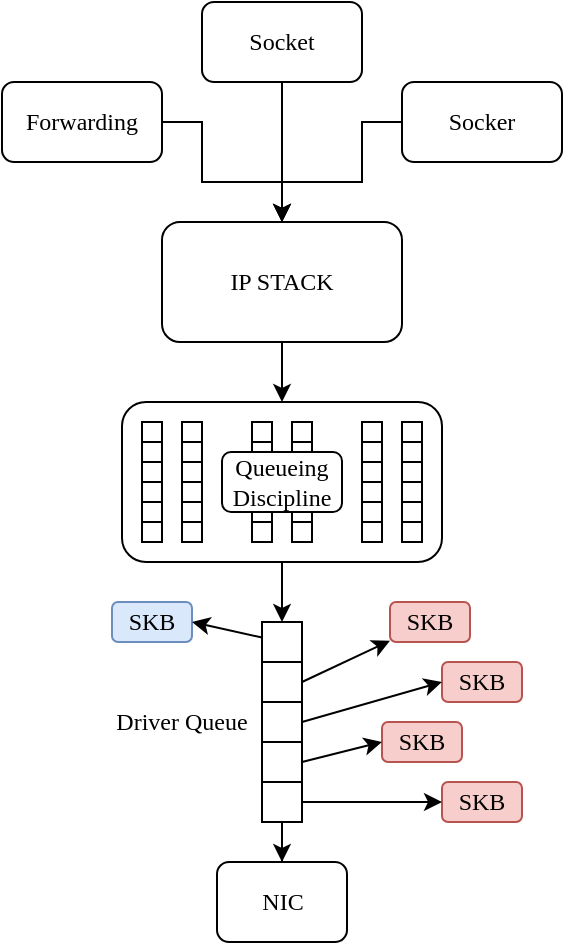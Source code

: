 <mxfile version="23.0.2" type="device">
  <diagram name="Page-1" id="pky5f4Q1r68gmY2bH3py">
    <mxGraphModel dx="1012" dy="604" grid="0" gridSize="10" guides="1" tooltips="1" connect="1" arrows="1" fold="1" page="1" pageScale="1" pageWidth="827" pageHeight="1169" math="0" shadow="0">
      <root>
        <mxCell id="0" />
        <mxCell id="1" parent="0" />
        <mxCell id="k_21_cQrYBpCCZTuKFKj-42" value="" style="rounded=0;whiteSpace=wrap;html=1;fontFamily=Times New Roman;" vertex="1" parent="1">
          <mxGeometry x="305" y="340" width="10" height="10" as="geometry" />
        </mxCell>
        <mxCell id="k_21_cQrYBpCCZTuKFKj-43" value="" style="rounded=0;whiteSpace=wrap;html=1;fontFamily=Times New Roman;" vertex="1" parent="1">
          <mxGeometry x="305" y="330" width="10" height="10" as="geometry" />
        </mxCell>
        <mxCell id="k_21_cQrYBpCCZTuKFKj-44" value="" style="rounded=0;whiteSpace=wrap;html=1;fontFamily=Times New Roman;" vertex="1" parent="1">
          <mxGeometry x="305" y="320" width="10" height="10" as="geometry" />
        </mxCell>
        <mxCell id="k_21_cQrYBpCCZTuKFKj-45" value="" style="rounded=0;whiteSpace=wrap;html=1;fontFamily=Times New Roman;" vertex="1" parent="1">
          <mxGeometry x="305" y="310" width="10" height="10" as="geometry" />
        </mxCell>
        <mxCell id="k_21_cQrYBpCCZTuKFKj-46" value="" style="rounded=0;whiteSpace=wrap;html=1;fontFamily=Times New Roman;" vertex="1" parent="1">
          <mxGeometry x="305" y="300" width="10" height="10" as="geometry" />
        </mxCell>
        <mxCell id="k_21_cQrYBpCCZTuKFKj-47" value="" style="rounded=0;whiteSpace=wrap;html=1;fontFamily=Times New Roman;" vertex="1" parent="1">
          <mxGeometry x="305" y="290" width="10" height="10" as="geometry" />
        </mxCell>
        <mxCell id="k_21_cQrYBpCCZTuKFKj-48" value="" style="rounded=0;whiteSpace=wrap;html=1;fontFamily=Times New Roman;" vertex="1" parent="1">
          <mxGeometry x="325" y="340" width="10" height="10" as="geometry" />
        </mxCell>
        <mxCell id="k_21_cQrYBpCCZTuKFKj-49" value="" style="rounded=0;whiteSpace=wrap;html=1;fontFamily=Times New Roman;" vertex="1" parent="1">
          <mxGeometry x="325" y="330" width="10" height="10" as="geometry" />
        </mxCell>
        <mxCell id="k_21_cQrYBpCCZTuKFKj-50" value="" style="rounded=0;whiteSpace=wrap;html=1;fontFamily=Times New Roman;" vertex="1" parent="1">
          <mxGeometry x="325" y="320" width="10" height="10" as="geometry" />
        </mxCell>
        <mxCell id="k_21_cQrYBpCCZTuKFKj-51" value="" style="rounded=0;whiteSpace=wrap;html=1;fontFamily=Times New Roman;" vertex="1" parent="1">
          <mxGeometry x="325" y="310" width="10" height="10" as="geometry" />
        </mxCell>
        <mxCell id="k_21_cQrYBpCCZTuKFKj-52" value="" style="rounded=0;whiteSpace=wrap;html=1;fontFamily=Times New Roman;" vertex="1" parent="1">
          <mxGeometry x="325" y="300" width="10" height="10" as="geometry" />
        </mxCell>
        <mxCell id="k_21_cQrYBpCCZTuKFKj-53" value="" style="rounded=0;whiteSpace=wrap;html=1;fontFamily=Times New Roman;" vertex="1" parent="1">
          <mxGeometry x="325" y="290" width="10" height="10" as="geometry" />
        </mxCell>
        <mxCell id="k_21_cQrYBpCCZTuKFKj-76" style="edgeStyle=orthogonalEdgeStyle;rounded=0;orthogonalLoop=1;jettySize=auto;html=1;entryX=0.5;entryY=0;entryDx=0;entryDy=0;fontFamily=Times New Roman;" edge="1" parent="1" source="k_21_cQrYBpCCZTuKFKj-2" target="k_21_cQrYBpCCZTuKFKj-9">
          <mxGeometry relative="1" as="geometry" />
        </mxCell>
        <mxCell id="k_21_cQrYBpCCZTuKFKj-2" value="IP STACK" style="rounded=1;whiteSpace=wrap;html=1;fontFamily=Times New Roman;" vertex="1" parent="1">
          <mxGeometry x="260" y="190" width="120" height="60" as="geometry" />
        </mxCell>
        <mxCell id="k_21_cQrYBpCCZTuKFKj-6" style="edgeStyle=orthogonalEdgeStyle;rounded=0;orthogonalLoop=1;jettySize=auto;html=1;fontFamily=Times New Roman;" edge="1" parent="1" source="k_21_cQrYBpCCZTuKFKj-3" target="k_21_cQrYBpCCZTuKFKj-2">
          <mxGeometry relative="1" as="geometry">
            <Array as="points">
              <mxPoint x="280" y="140" />
              <mxPoint x="280" y="170" />
              <mxPoint x="320" y="170" />
            </Array>
          </mxGeometry>
        </mxCell>
        <mxCell id="k_21_cQrYBpCCZTuKFKj-3" value="Forwarding" style="rounded=1;whiteSpace=wrap;html=1;fontFamily=Times New Roman;" vertex="1" parent="1">
          <mxGeometry x="180" y="120" width="80" height="40" as="geometry" />
        </mxCell>
        <mxCell id="k_21_cQrYBpCCZTuKFKj-7" style="edgeStyle=orthogonalEdgeStyle;rounded=0;orthogonalLoop=1;jettySize=auto;html=1;fontFamily=Times New Roman;" edge="1" parent="1" source="k_21_cQrYBpCCZTuKFKj-4" target="k_21_cQrYBpCCZTuKFKj-2">
          <mxGeometry relative="1" as="geometry" />
        </mxCell>
        <mxCell id="k_21_cQrYBpCCZTuKFKj-4" value="Socket" style="rounded=1;whiteSpace=wrap;html=1;fontFamily=Times New Roman;" vertex="1" parent="1">
          <mxGeometry x="280" y="80" width="80" height="40" as="geometry" />
        </mxCell>
        <mxCell id="k_21_cQrYBpCCZTuKFKj-8" style="edgeStyle=orthogonalEdgeStyle;rounded=0;orthogonalLoop=1;jettySize=auto;html=1;fontFamily=Times New Roman;" edge="1" parent="1" source="k_21_cQrYBpCCZTuKFKj-5" target="k_21_cQrYBpCCZTuKFKj-2">
          <mxGeometry relative="1" as="geometry">
            <Array as="points">
              <mxPoint x="360" y="140" />
              <mxPoint x="360" y="170" />
              <mxPoint x="320" y="170" />
            </Array>
          </mxGeometry>
        </mxCell>
        <mxCell id="k_21_cQrYBpCCZTuKFKj-5" value="Socker" style="rounded=1;whiteSpace=wrap;html=1;fontFamily=Times New Roman;" vertex="1" parent="1">
          <mxGeometry x="380" y="120" width="80" height="40" as="geometry" />
        </mxCell>
        <mxCell id="k_21_cQrYBpCCZTuKFKj-10" value="" style="rounded=0;whiteSpace=wrap;html=1;fontFamily=Times New Roman;" vertex="1" parent="1">
          <mxGeometry x="250" y="340" width="10" height="10" as="geometry" />
        </mxCell>
        <mxCell id="k_21_cQrYBpCCZTuKFKj-12" value="" style="rounded=0;whiteSpace=wrap;html=1;fontFamily=Times New Roman;" vertex="1" parent="1">
          <mxGeometry x="250" y="330" width="10" height="10" as="geometry" />
        </mxCell>
        <mxCell id="k_21_cQrYBpCCZTuKFKj-13" value="" style="rounded=0;whiteSpace=wrap;html=1;fontFamily=Times New Roman;" vertex="1" parent="1">
          <mxGeometry x="250" y="320" width="10" height="10" as="geometry" />
        </mxCell>
        <mxCell id="k_21_cQrYBpCCZTuKFKj-14" value="" style="rounded=0;whiteSpace=wrap;html=1;fontFamily=Times New Roman;" vertex="1" parent="1">
          <mxGeometry x="250" y="310" width="10" height="10" as="geometry" />
        </mxCell>
        <mxCell id="k_21_cQrYBpCCZTuKFKj-15" value="" style="rounded=0;whiteSpace=wrap;html=1;fontFamily=Times New Roman;" vertex="1" parent="1">
          <mxGeometry x="250" y="300" width="10" height="10" as="geometry" />
        </mxCell>
        <mxCell id="k_21_cQrYBpCCZTuKFKj-16" value="" style="rounded=0;whiteSpace=wrap;html=1;fontFamily=Times New Roman;" vertex="1" parent="1">
          <mxGeometry x="250" y="290" width="10" height="10" as="geometry" />
        </mxCell>
        <mxCell id="k_21_cQrYBpCCZTuKFKj-17" value="" style="rounded=0;whiteSpace=wrap;html=1;fontFamily=Times New Roman;" vertex="1" parent="1">
          <mxGeometry x="270" y="340" width="10" height="10" as="geometry" />
        </mxCell>
        <mxCell id="k_21_cQrYBpCCZTuKFKj-18" value="" style="rounded=0;whiteSpace=wrap;html=1;fontFamily=Times New Roman;" vertex="1" parent="1">
          <mxGeometry x="270" y="330" width="10" height="10" as="geometry" />
        </mxCell>
        <mxCell id="k_21_cQrYBpCCZTuKFKj-19" value="" style="rounded=0;whiteSpace=wrap;html=1;fontFamily=Times New Roman;" vertex="1" parent="1">
          <mxGeometry x="270" y="320" width="10" height="10" as="geometry" />
        </mxCell>
        <mxCell id="k_21_cQrYBpCCZTuKFKj-20" value="" style="rounded=0;whiteSpace=wrap;html=1;fontFamily=Times New Roman;" vertex="1" parent="1">
          <mxGeometry x="270" y="310" width="10" height="10" as="geometry" />
        </mxCell>
        <mxCell id="k_21_cQrYBpCCZTuKFKj-21" value="" style="rounded=0;whiteSpace=wrap;html=1;fontFamily=Times New Roman;" vertex="1" parent="1">
          <mxGeometry x="270" y="300" width="10" height="10" as="geometry" />
        </mxCell>
        <mxCell id="k_21_cQrYBpCCZTuKFKj-22" value="" style="rounded=0;whiteSpace=wrap;html=1;fontFamily=Times New Roman;" vertex="1" parent="1">
          <mxGeometry x="270" y="290" width="10" height="10" as="geometry" />
        </mxCell>
        <mxCell id="k_21_cQrYBpCCZTuKFKj-30" value="" style="rounded=0;whiteSpace=wrap;html=1;fontFamily=Times New Roman;" vertex="1" parent="1">
          <mxGeometry x="360" y="340" width="10" height="10" as="geometry" />
        </mxCell>
        <mxCell id="k_21_cQrYBpCCZTuKFKj-31" value="" style="rounded=0;whiteSpace=wrap;html=1;fontFamily=Times New Roman;" vertex="1" parent="1">
          <mxGeometry x="360" y="330" width="10" height="10" as="geometry" />
        </mxCell>
        <mxCell id="k_21_cQrYBpCCZTuKFKj-32" value="" style="rounded=0;whiteSpace=wrap;html=1;fontFamily=Times New Roman;" vertex="1" parent="1">
          <mxGeometry x="360" y="320" width="10" height="10" as="geometry" />
        </mxCell>
        <mxCell id="k_21_cQrYBpCCZTuKFKj-33" value="" style="rounded=0;whiteSpace=wrap;html=1;fontFamily=Times New Roman;" vertex="1" parent="1">
          <mxGeometry x="360" y="310" width="10" height="10" as="geometry" />
        </mxCell>
        <mxCell id="k_21_cQrYBpCCZTuKFKj-34" value="" style="rounded=0;whiteSpace=wrap;html=1;fontFamily=Times New Roman;" vertex="1" parent="1">
          <mxGeometry x="360" y="300" width="10" height="10" as="geometry" />
        </mxCell>
        <mxCell id="k_21_cQrYBpCCZTuKFKj-35" value="" style="rounded=0;whiteSpace=wrap;html=1;fontFamily=Times New Roman;" vertex="1" parent="1">
          <mxGeometry x="360" y="290" width="10" height="10" as="geometry" />
        </mxCell>
        <mxCell id="k_21_cQrYBpCCZTuKFKj-36" value="" style="rounded=0;whiteSpace=wrap;html=1;fontFamily=Times New Roman;" vertex="1" parent="1">
          <mxGeometry x="380" y="340" width="10" height="10" as="geometry" />
        </mxCell>
        <mxCell id="k_21_cQrYBpCCZTuKFKj-37" value="" style="rounded=0;whiteSpace=wrap;html=1;fontFamily=Times New Roman;" vertex="1" parent="1">
          <mxGeometry x="380" y="330" width="10" height="10" as="geometry" />
        </mxCell>
        <mxCell id="k_21_cQrYBpCCZTuKFKj-38" value="" style="rounded=0;whiteSpace=wrap;html=1;fontFamily=Times New Roman;" vertex="1" parent="1">
          <mxGeometry x="380" y="320" width="10" height="10" as="geometry" />
        </mxCell>
        <mxCell id="k_21_cQrYBpCCZTuKFKj-39" value="" style="rounded=0;whiteSpace=wrap;html=1;fontFamily=Times New Roman;" vertex="1" parent="1">
          <mxGeometry x="380" y="310" width="10" height="10" as="geometry" />
        </mxCell>
        <mxCell id="k_21_cQrYBpCCZTuKFKj-40" value="" style="rounded=0;whiteSpace=wrap;html=1;fontFamily=Times New Roman;" vertex="1" parent="1">
          <mxGeometry x="380" y="300" width="10" height="10" as="geometry" />
        </mxCell>
        <mxCell id="k_21_cQrYBpCCZTuKFKj-54" value="" style="rounded=1;whiteSpace=wrap;html=1;fontFamily=Times New Roman;" vertex="1" parent="1">
          <mxGeometry x="290" y="305" width="60" height="30" as="geometry" />
        </mxCell>
        <mxCell id="k_21_cQrYBpCCZTuKFKj-41" value="" style="rounded=0;whiteSpace=wrap;html=1;fontFamily=Times New Roman;" vertex="1" parent="1">
          <mxGeometry x="380" y="290" width="10" height="10" as="geometry" />
        </mxCell>
        <mxCell id="k_21_cQrYBpCCZTuKFKj-77" style="edgeStyle=orthogonalEdgeStyle;rounded=0;orthogonalLoop=1;jettySize=auto;html=1;entryX=0.5;entryY=0;entryDx=0;entryDy=0;fontFamily=Times New Roman;" edge="1" parent="1" source="k_21_cQrYBpCCZTuKFKj-9" target="k_21_cQrYBpCCZTuKFKj-55">
          <mxGeometry relative="1" as="geometry" />
        </mxCell>
        <mxCell id="k_21_cQrYBpCCZTuKFKj-9" value="Queueing&lt;br&gt;Discipline" style="rounded=1;whiteSpace=wrap;html=1;fillColor=none;fontFamily=Times New Roman;" vertex="1" parent="1">
          <mxGeometry x="240" y="280" width="160" height="80" as="geometry" />
        </mxCell>
        <mxCell id="k_21_cQrYBpCCZTuKFKj-55" value="" style="whiteSpace=wrap;html=1;aspect=fixed;fontFamily=Times New Roman;" vertex="1" parent="1">
          <mxGeometry x="310" y="390" width="20" height="20" as="geometry" />
        </mxCell>
        <mxCell id="k_21_cQrYBpCCZTuKFKj-56" value="" style="whiteSpace=wrap;html=1;aspect=fixed;fontFamily=Times New Roman;" vertex="1" parent="1">
          <mxGeometry x="310" y="450" width="20" height="20" as="geometry" />
        </mxCell>
        <mxCell id="k_21_cQrYBpCCZTuKFKj-81" style="edgeStyle=orthogonalEdgeStyle;rounded=0;orthogonalLoop=1;jettySize=auto;html=1;fontFamily=Times New Roman;" edge="1" parent="1" source="k_21_cQrYBpCCZTuKFKj-58" target="k_21_cQrYBpCCZTuKFKj-80">
          <mxGeometry relative="1" as="geometry" />
        </mxCell>
        <mxCell id="k_21_cQrYBpCCZTuKFKj-58" value="" style="whiteSpace=wrap;html=1;aspect=fixed;fontFamily=Times New Roman;" vertex="1" parent="1">
          <mxGeometry x="310" y="470" width="20" height="20" as="geometry" />
        </mxCell>
        <mxCell id="k_21_cQrYBpCCZTuKFKj-60" value="" style="whiteSpace=wrap;html=1;aspect=fixed;fontFamily=Times New Roman;" vertex="1" parent="1">
          <mxGeometry x="310" y="430" width="20" height="20" as="geometry" />
        </mxCell>
        <mxCell id="k_21_cQrYBpCCZTuKFKj-61" value="" style="whiteSpace=wrap;html=1;aspect=fixed;fontFamily=Times New Roman;" vertex="1" parent="1">
          <mxGeometry x="310" y="410" width="20" height="20" as="geometry" />
        </mxCell>
        <mxCell id="k_21_cQrYBpCCZTuKFKj-63" value="SKB" style="rounded=1;whiteSpace=wrap;html=1;fillColor=#dae8fc;strokeColor=#6c8ebf;fontFamily=Times New Roman;" vertex="1" parent="1">
          <mxGeometry x="235" y="380" width="40" height="20" as="geometry" />
        </mxCell>
        <mxCell id="k_21_cQrYBpCCZTuKFKj-64" value="SKB" style="rounded=1;whiteSpace=wrap;html=1;fillColor=#f8cecc;strokeColor=#b85450;fontFamily=Times New Roman;" vertex="1" parent="1">
          <mxGeometry x="374" y="380" width="40" height="20" as="geometry" />
        </mxCell>
        <mxCell id="k_21_cQrYBpCCZTuKFKj-65" value="SKB" style="rounded=1;whiteSpace=wrap;html=1;fillColor=#f8cecc;strokeColor=#b85450;fontFamily=Times New Roman;" vertex="1" parent="1">
          <mxGeometry x="400" y="410" width="40" height="20" as="geometry" />
        </mxCell>
        <mxCell id="k_21_cQrYBpCCZTuKFKj-66" value="SKB" style="rounded=1;whiteSpace=wrap;html=1;fillColor=#f8cecc;strokeColor=#b85450;fontFamily=Times New Roman;" vertex="1" parent="1">
          <mxGeometry x="400" y="470" width="40" height="20" as="geometry" />
        </mxCell>
        <mxCell id="k_21_cQrYBpCCZTuKFKj-67" value="SKB" style="rounded=1;whiteSpace=wrap;html=1;fillColor=#f8cecc;strokeColor=#b85450;fontFamily=Times New Roman;" vertex="1" parent="1">
          <mxGeometry x="370" y="440" width="40" height="20" as="geometry" />
        </mxCell>
        <mxCell id="k_21_cQrYBpCCZTuKFKj-69" value="" style="endArrow=classic;html=1;rounded=0;exitX=1;exitY=0.5;exitDx=0;exitDy=0;fontFamily=Times New Roman;" edge="1" parent="1" source="k_21_cQrYBpCCZTuKFKj-61" target="k_21_cQrYBpCCZTuKFKj-64">
          <mxGeometry width="50" height="50" relative="1" as="geometry">
            <mxPoint x="430" y="310" as="sourcePoint" />
            <mxPoint x="480" y="260" as="targetPoint" />
          </mxGeometry>
        </mxCell>
        <mxCell id="k_21_cQrYBpCCZTuKFKj-70" value="" style="endArrow=classic;html=1;rounded=0;exitX=1;exitY=0.5;exitDx=0;exitDy=0;entryX=0;entryY=0.5;entryDx=0;entryDy=0;fontFamily=Times New Roman;" edge="1" parent="1" source="k_21_cQrYBpCCZTuKFKj-60" target="k_21_cQrYBpCCZTuKFKj-65">
          <mxGeometry width="50" height="50" relative="1" as="geometry">
            <mxPoint x="340" y="400" as="sourcePoint" />
            <mxPoint x="404" y="400" as="targetPoint" />
          </mxGeometry>
        </mxCell>
        <mxCell id="k_21_cQrYBpCCZTuKFKj-71" value="" style="endArrow=classic;html=1;rounded=0;exitX=1;exitY=0.5;exitDx=0;exitDy=0;entryX=0;entryY=0.5;entryDx=0;entryDy=0;fontFamily=Times New Roman;" edge="1" parent="1" source="k_21_cQrYBpCCZTuKFKj-56" target="k_21_cQrYBpCCZTuKFKj-67">
          <mxGeometry width="50" height="50" relative="1" as="geometry">
            <mxPoint x="340" y="420" as="sourcePoint" />
            <mxPoint x="430" y="430" as="targetPoint" />
          </mxGeometry>
        </mxCell>
        <mxCell id="k_21_cQrYBpCCZTuKFKj-72" value="" style="endArrow=classic;html=1;rounded=0;exitX=1;exitY=0.5;exitDx=0;exitDy=0;entryX=0;entryY=0.5;entryDx=0;entryDy=0;fontFamily=Times New Roman;" edge="1" parent="1" source="k_21_cQrYBpCCZTuKFKj-58" target="k_21_cQrYBpCCZTuKFKj-66">
          <mxGeometry width="50" height="50" relative="1" as="geometry">
            <mxPoint x="335" y="440" as="sourcePoint" />
            <mxPoint x="405" y="450" as="targetPoint" />
          </mxGeometry>
        </mxCell>
        <mxCell id="k_21_cQrYBpCCZTuKFKj-75" value="" style="endArrow=classic;html=1;rounded=0;entryX=1;entryY=0.5;entryDx=0;entryDy=0;fontFamily=Times New Roman;" edge="1" parent="1" source="k_21_cQrYBpCCZTuKFKj-55" target="k_21_cQrYBpCCZTuKFKj-63">
          <mxGeometry width="50" height="50" relative="1" as="geometry">
            <mxPoint x="340" y="430" as="sourcePoint" />
            <mxPoint x="414" y="414" as="targetPoint" />
          </mxGeometry>
        </mxCell>
        <mxCell id="k_21_cQrYBpCCZTuKFKj-79" value="Driver Queue" style="text;html=1;strokeColor=none;fillColor=none;align=center;verticalAlign=middle;whiteSpace=wrap;rounded=0;fontFamily=Times New Roman;" vertex="1" parent="1">
          <mxGeometry x="225" y="425" width="90" height="30" as="geometry" />
        </mxCell>
        <mxCell id="k_21_cQrYBpCCZTuKFKj-80" value="NIC" style="rounded=1;whiteSpace=wrap;html=1;fontFamily=Times New Roman;" vertex="1" parent="1">
          <mxGeometry x="287.5" y="510" width="65" height="40" as="geometry" />
        </mxCell>
      </root>
    </mxGraphModel>
  </diagram>
</mxfile>
